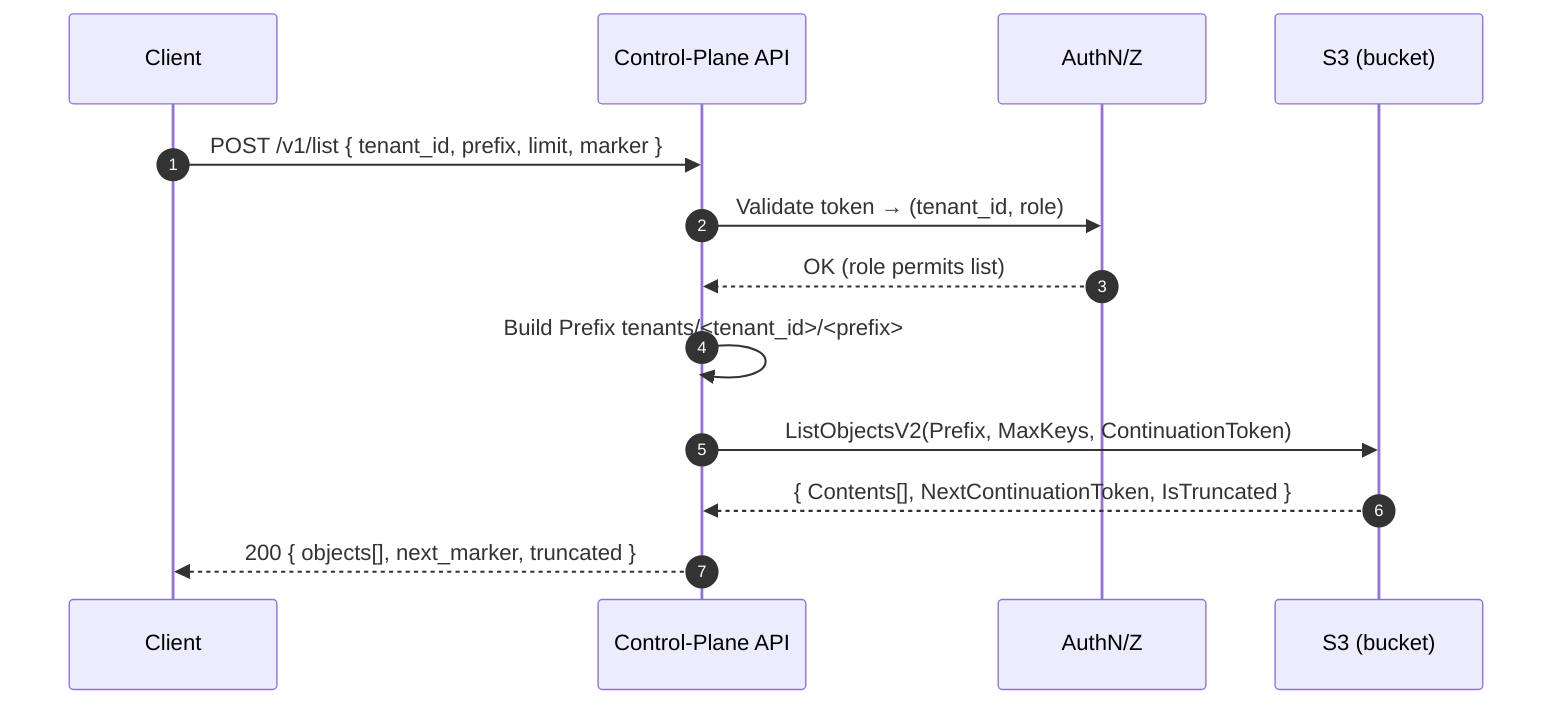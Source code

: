sequenceDiagram
  autonumber
  participant Client
  participant API as Control‑Plane API
  participant Auth as AuthN/Z
  participant S3 as S3 (bucket)

  Client->>API: POST /v1/list { tenant_id, prefix, limit, marker }
  API->>Auth: Validate token → (tenant_id, role)
  Auth-->>API: OK (role permits list)
  API->>API: Build Prefix tenants/<tenant_id>/<prefix>
  API->>S3: ListObjectsV2(Prefix, MaxKeys, ContinuationToken)
  S3-->>API: { Contents[], NextContinuationToken, IsTruncated }
  API-->>Client: 200 { objects[], next_marker, truncated }